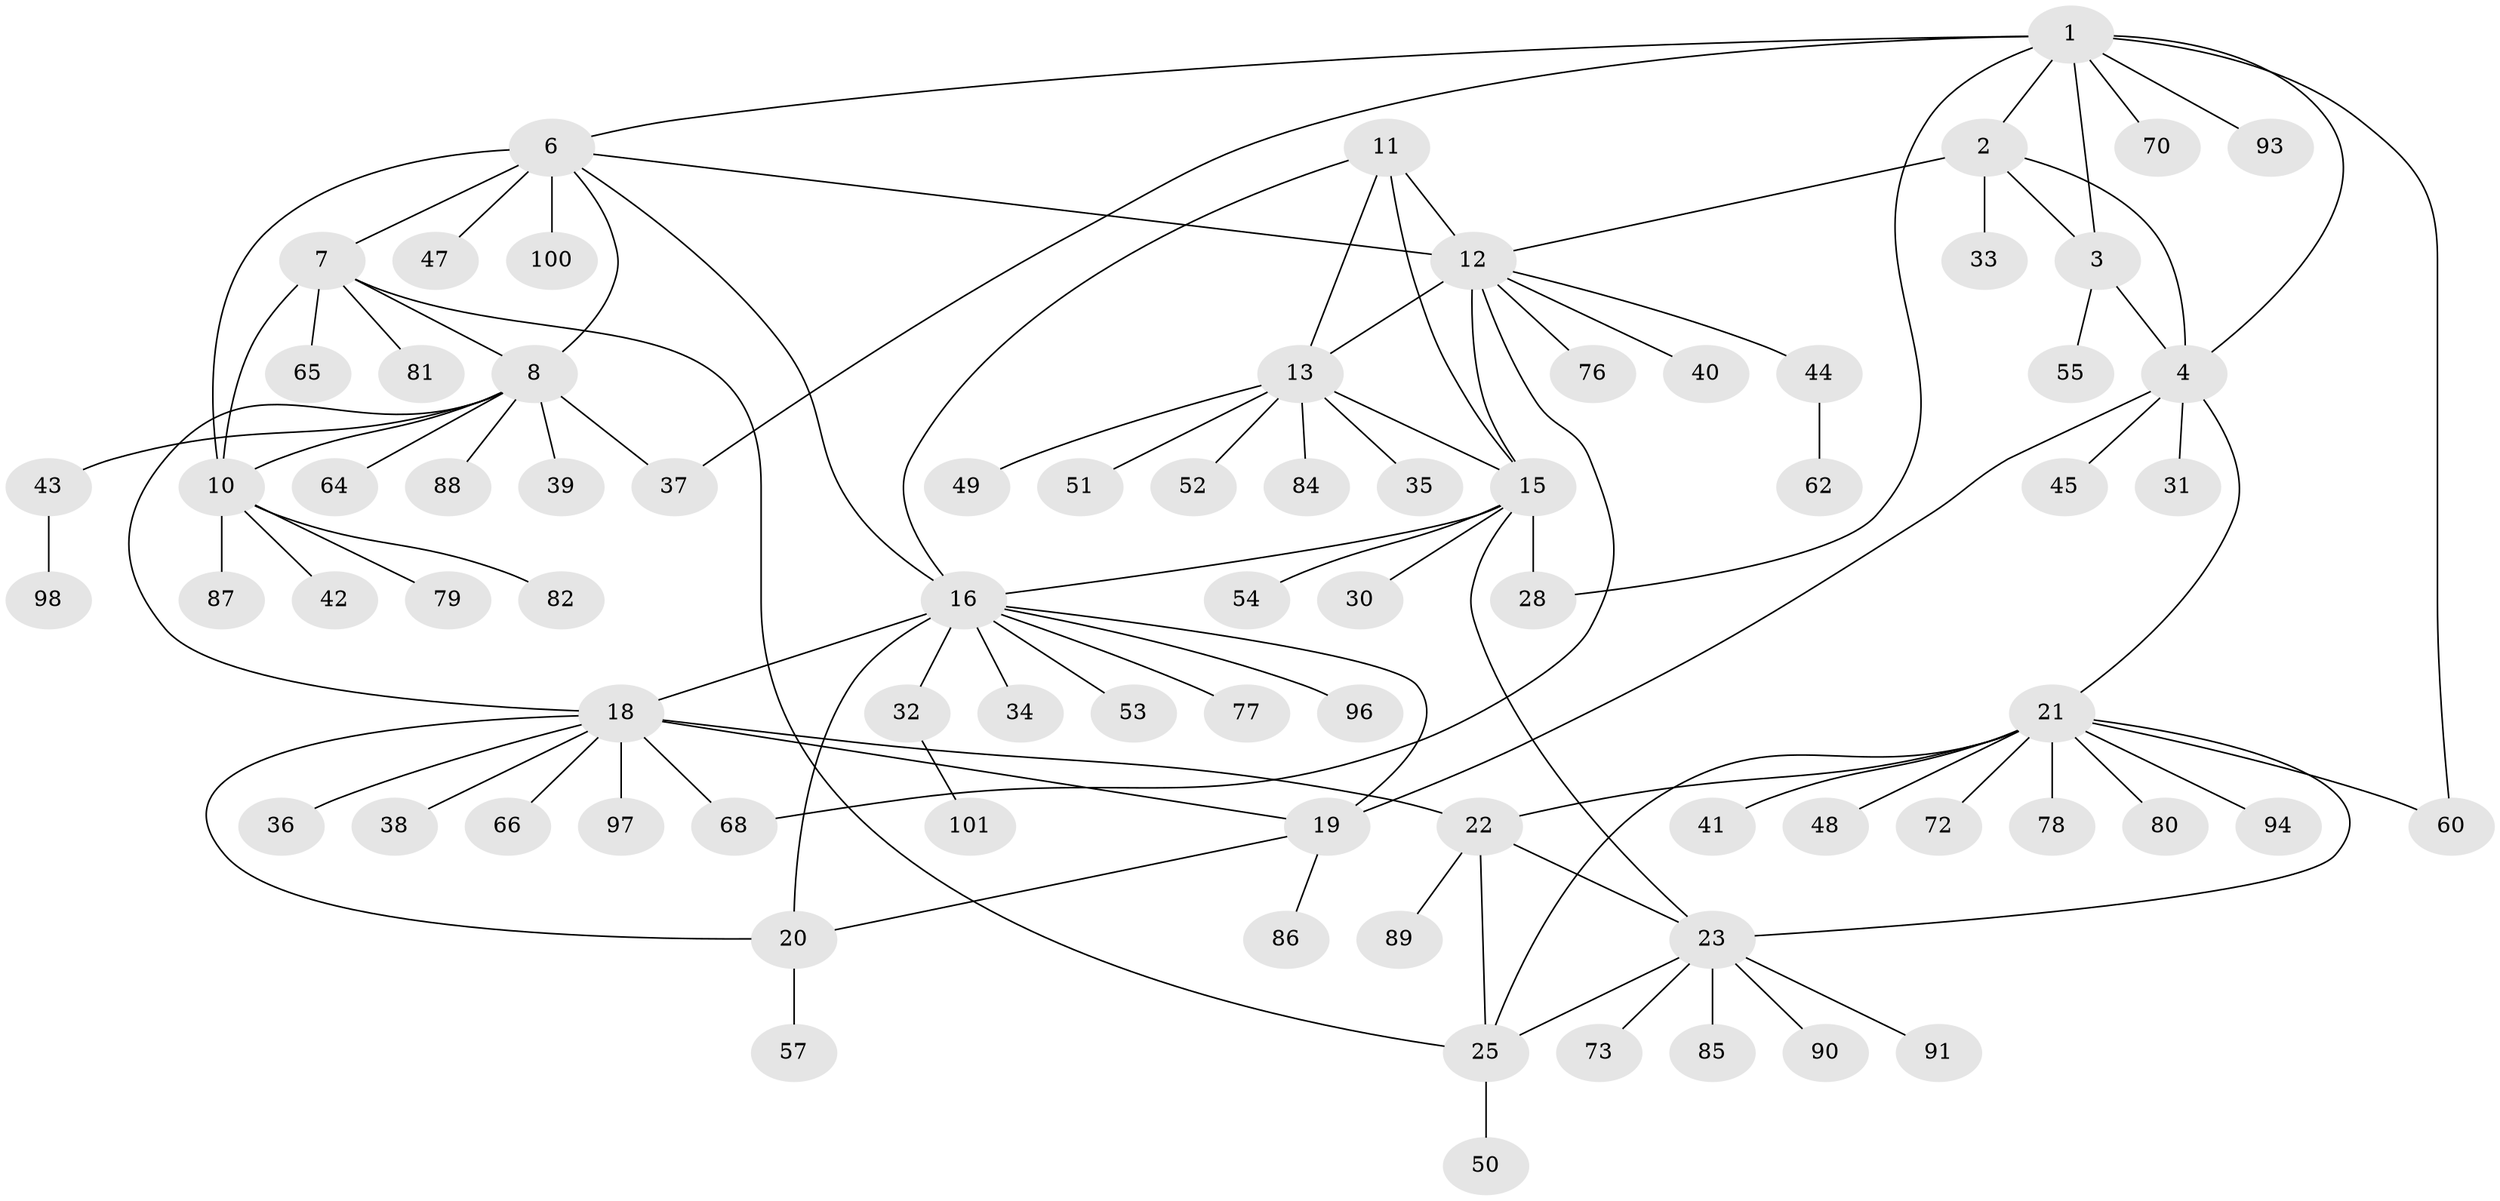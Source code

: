 // Generated by graph-tools (version 1.1) at 2025/24/03/03/25 07:24:09]
// undirected, 78 vertices, 104 edges
graph export_dot {
graph [start="1"]
  node [color=gray90,style=filled];
  1 [super="+5"];
  2 [super="+56"];
  3;
  4 [super="+83"];
  6 [super="+26"];
  7 [super="+9"];
  8 [super="+27"];
  10 [super="+29"];
  11 [super="+75"];
  12 [super="+14"];
  13 [super="+61"];
  15 [super="+99"];
  16 [super="+17"];
  18 [super="+46"];
  19 [super="+59"];
  20 [super="+95"];
  21 [super="+69"];
  22 [super="+24"];
  23 [super="+58"];
  25;
  28;
  30;
  31;
  32 [super="+92"];
  33;
  34;
  35;
  36;
  37;
  38;
  39;
  40;
  41;
  42;
  43;
  44;
  45;
  47;
  48;
  49 [super="+67"];
  50;
  51;
  52 [super="+63"];
  53;
  54 [super="+71"];
  55;
  57 [super="+74"];
  60;
  62;
  64;
  65;
  66;
  68;
  70;
  72;
  73;
  76;
  77;
  78;
  79;
  80;
  81;
  82;
  84;
  85;
  86;
  87;
  88;
  89;
  90;
  91;
  93;
  94;
  96;
  97;
  98;
  100;
  101;
  1 -- 2 [weight=2];
  1 -- 3 [weight=2];
  1 -- 4 [weight=2];
  1 -- 60;
  1 -- 70;
  1 -- 37;
  1 -- 6;
  1 -- 28;
  1 -- 93;
  2 -- 3;
  2 -- 4;
  2 -- 33;
  2 -- 12;
  3 -- 4;
  3 -- 55;
  4 -- 19;
  4 -- 21;
  4 -- 31;
  4 -- 45;
  6 -- 7 [weight=2];
  6 -- 8;
  6 -- 10;
  6 -- 12;
  6 -- 47;
  6 -- 100;
  6 -- 16;
  7 -- 8 [weight=2];
  7 -- 10 [weight=2];
  7 -- 65;
  7 -- 81;
  7 -- 25;
  8 -- 10;
  8 -- 18;
  8 -- 37;
  8 -- 39;
  8 -- 43;
  8 -- 64;
  8 -- 88;
  10 -- 42;
  10 -- 79;
  10 -- 82;
  10 -- 87;
  11 -- 12 [weight=2];
  11 -- 13;
  11 -- 15;
  11 -- 16;
  12 -- 13 [weight=2];
  12 -- 15 [weight=2];
  12 -- 40;
  12 -- 44;
  12 -- 76;
  12 -- 68;
  13 -- 15;
  13 -- 35;
  13 -- 49;
  13 -- 51;
  13 -- 52;
  13 -- 84;
  15 -- 23;
  15 -- 28;
  15 -- 30;
  15 -- 54;
  15 -- 16;
  16 -- 18 [weight=2];
  16 -- 19 [weight=2];
  16 -- 20 [weight=2];
  16 -- 32;
  16 -- 53;
  16 -- 77;
  16 -- 96;
  16 -- 34;
  18 -- 19;
  18 -- 20;
  18 -- 22;
  18 -- 36;
  18 -- 38;
  18 -- 66;
  18 -- 68;
  18 -- 97;
  19 -- 20;
  19 -- 86;
  20 -- 57;
  21 -- 22 [weight=2];
  21 -- 23;
  21 -- 25;
  21 -- 41;
  21 -- 48;
  21 -- 60;
  21 -- 72;
  21 -- 78;
  21 -- 94;
  21 -- 80;
  22 -- 23 [weight=2];
  22 -- 25 [weight=2];
  22 -- 89;
  23 -- 25;
  23 -- 85;
  23 -- 90;
  23 -- 91;
  23 -- 73;
  25 -- 50;
  32 -- 101;
  43 -- 98;
  44 -- 62;
}
